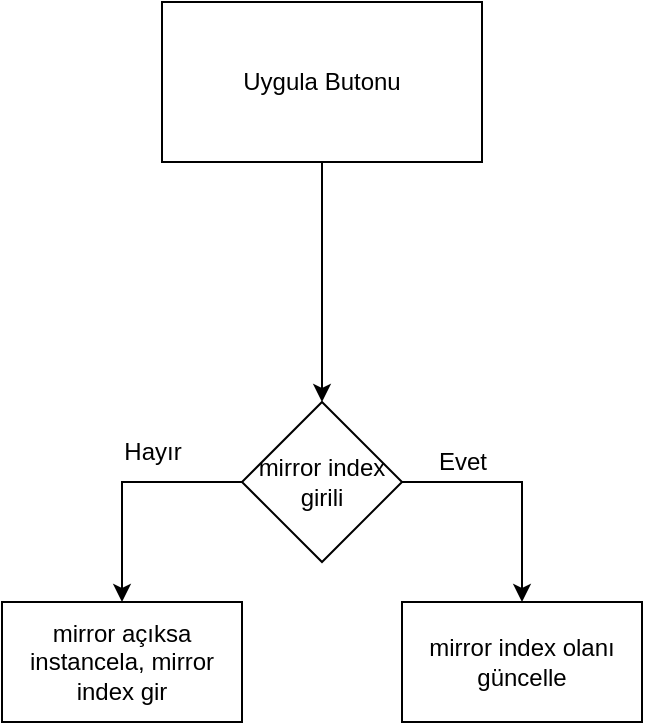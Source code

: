 <mxfile version="21.1.2" type="github">
  <diagram name="Sayfa -1" id="RtQWd6hyeV5ZpwtvPAoD">
    <mxGraphModel dx="1377" dy="764" grid="1" gridSize="10" guides="1" tooltips="1" connect="1" arrows="1" fold="1" page="1" pageScale="1" pageWidth="827" pageHeight="1169" math="0" shadow="0">
      <root>
        <mxCell id="0" />
        <mxCell id="1" parent="0" />
        <mxCell id="ydEST9z0Syt3pwQ5Q2Zz-2" style="edgeStyle=orthogonalEdgeStyle;rounded=0;orthogonalLoop=1;jettySize=auto;html=1;" edge="1" parent="1" source="ydEST9z0Syt3pwQ5Q2Zz-1">
          <mxGeometry relative="1" as="geometry">
            <mxPoint x="400" y="240" as="targetPoint" />
          </mxGeometry>
        </mxCell>
        <mxCell id="ydEST9z0Syt3pwQ5Q2Zz-1" value="Uygula Butonu" style="rounded=0;whiteSpace=wrap;html=1;" vertex="1" parent="1">
          <mxGeometry x="320" y="40" width="160" height="80" as="geometry" />
        </mxCell>
        <mxCell id="ydEST9z0Syt3pwQ5Q2Zz-3" value="mirror açıksa instancela, mirror index gir" style="rounded=0;whiteSpace=wrap;html=1;" vertex="1" parent="1">
          <mxGeometry x="240" y="340" width="120" height="60" as="geometry" />
        </mxCell>
        <mxCell id="ydEST9z0Syt3pwQ5Q2Zz-5" style="edgeStyle=orthogonalEdgeStyle;rounded=0;orthogonalLoop=1;jettySize=auto;html=1;exitX=0;exitY=0.5;exitDx=0;exitDy=0;entryX=0.5;entryY=0;entryDx=0;entryDy=0;" edge="1" parent="1" source="ydEST9z0Syt3pwQ5Q2Zz-4" target="ydEST9z0Syt3pwQ5Q2Zz-3">
          <mxGeometry relative="1" as="geometry" />
        </mxCell>
        <mxCell id="ydEST9z0Syt3pwQ5Q2Zz-8" style="edgeStyle=orthogonalEdgeStyle;rounded=0;orthogonalLoop=1;jettySize=auto;html=1;exitX=1;exitY=0.5;exitDx=0;exitDy=0;entryX=0.5;entryY=0;entryDx=0;entryDy=0;" edge="1" parent="1" source="ydEST9z0Syt3pwQ5Q2Zz-4" target="ydEST9z0Syt3pwQ5Q2Zz-9">
          <mxGeometry relative="1" as="geometry">
            <mxPoint x="500" y="350" as="targetPoint" />
          </mxGeometry>
        </mxCell>
        <mxCell id="ydEST9z0Syt3pwQ5Q2Zz-4" value="mirror index girili" style="rhombus;whiteSpace=wrap;html=1;" vertex="1" parent="1">
          <mxGeometry x="360" y="240" width="80" height="80" as="geometry" />
        </mxCell>
        <mxCell id="ydEST9z0Syt3pwQ5Q2Zz-6" value="Hayır" style="text;html=1;align=center;verticalAlign=middle;resizable=0;points=[];autosize=1;strokeColor=none;fillColor=none;" vertex="1" parent="1">
          <mxGeometry x="290" y="250" width="50" height="30" as="geometry" />
        </mxCell>
        <mxCell id="ydEST9z0Syt3pwQ5Q2Zz-7" value="Evet" style="text;html=1;align=center;verticalAlign=middle;resizable=0;points=[];autosize=1;strokeColor=none;fillColor=none;" vertex="1" parent="1">
          <mxGeometry x="445" y="255" width="50" height="30" as="geometry" />
        </mxCell>
        <mxCell id="ydEST9z0Syt3pwQ5Q2Zz-9" value="mirror index olanı güncelle" style="whiteSpace=wrap;html=1;" vertex="1" parent="1">
          <mxGeometry x="440" y="340" width="120" height="60" as="geometry" />
        </mxCell>
      </root>
    </mxGraphModel>
  </diagram>
</mxfile>
